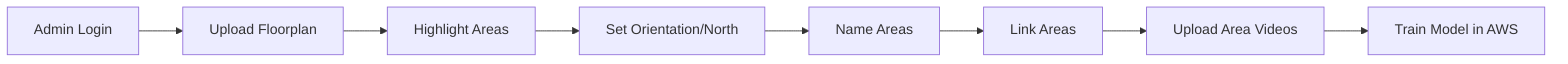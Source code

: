 graph LR
    A[Admin Login] --> B[Upload Floorplan]
    B --> C[Highlight Areas]
    C --> D[Set Orientation/North]
    D --> E[Name Areas]
    E --> F[Link Areas]
    F --> G[Upload Area Videos]
    G --> H[Train Model in AWS]